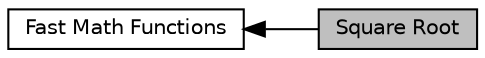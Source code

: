 digraph "Square Root"
{
  edge [fontname="Helvetica",fontsize="10",labelfontname="Helvetica",labelfontsize="10"];
  node [fontname="Helvetica",fontsize="10",shape=record];
  rankdir=LR;
  Node1 [label="Fast Math Functions",height=0.2,width=0.4,color="black", fillcolor="white", style="filled",URL="$group__group_fast_math.html",tooltip="This set of functions provides a fast approximation to sine, cosine, and square root. "];
  Node0 [label="Square Root",height=0.2,width=0.4,color="black", fillcolor="grey75", style="filled", fontcolor="black"];
  Node1->Node0 [shape=plaintext, dir="back", style="solid"];
}
